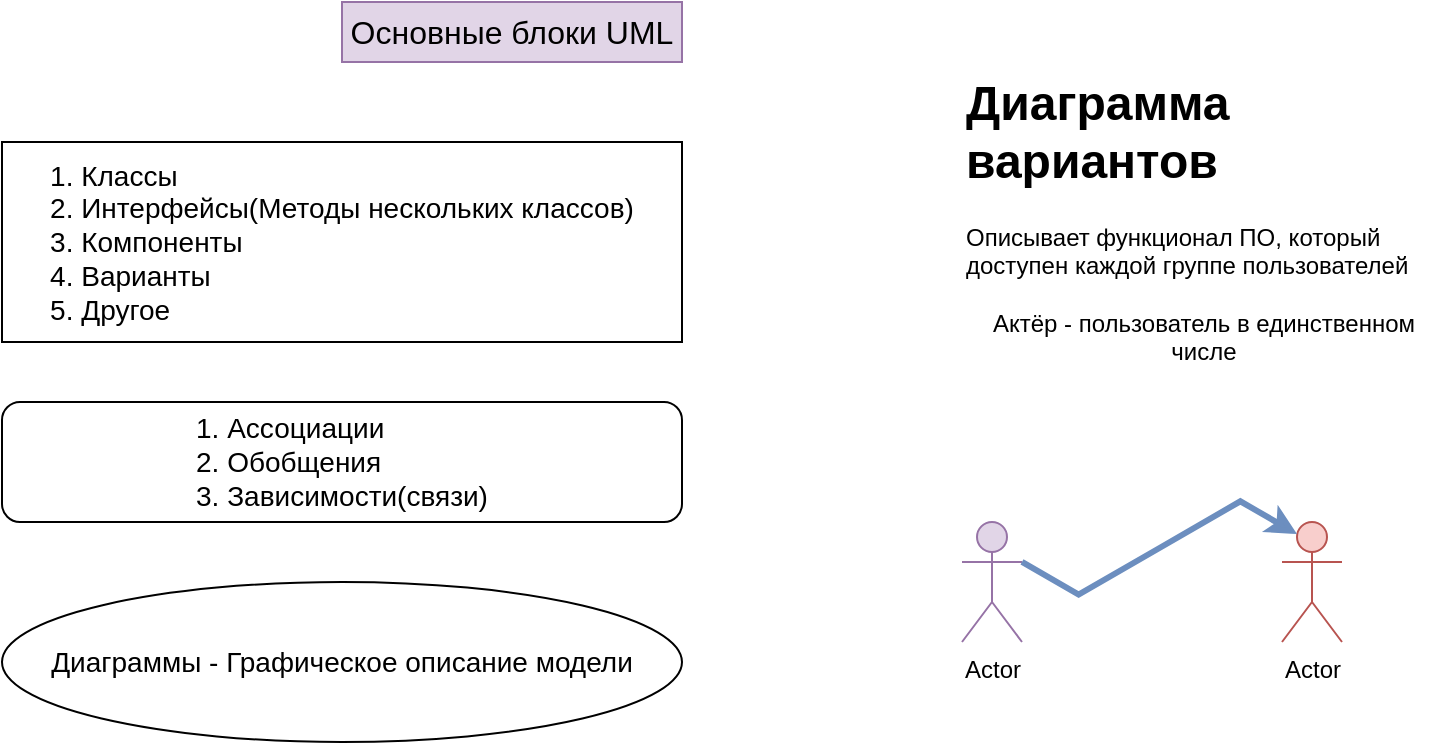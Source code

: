 <mxfile version="24.7.17">
  <diagram name="Страница — 1" id="eliHJ4r2KUV8rhnr4vHP">
    <mxGraphModel dx="1434" dy="761" grid="1" gridSize="10" guides="1" tooltips="1" connect="1" arrows="1" fold="1" page="1" pageScale="1" pageWidth="827" pageHeight="1169" math="0" shadow="0">
      <root>
        <mxCell id="0" />
        <mxCell id="1" parent="0" />
        <mxCell id="UC5uHJuQtY_euouK03KW-1" value="Основные блоки UML" style="text;html=1;align=center;verticalAlign=middle;whiteSpace=wrap;rounded=0;fontSize=16;fillColor=#e1d5e7;strokeColor=#9673a6;" vertex="1" parent="1">
          <mxGeometry x="210" y="50" width="170" height="30" as="geometry" />
        </mxCell>
        <mxCell id="UC5uHJuQtY_euouK03KW-4" value="&lt;div style=&quot;text-align: justify;&quot;&gt;&lt;span style=&quot;font-size: 14px; background-color: initial;&quot;&gt;1. Классы&lt;/span&gt;&lt;/div&gt;&lt;div style=&quot;text-align: justify; font-size: 14px;&quot;&gt;2. Интерфейсы(Методы нескольких классов)&lt;/div&gt;&lt;div style=&quot;text-align: justify; font-size: 14px;&quot;&gt;3. Компоненты&lt;/div&gt;&lt;div style=&quot;text-align: justify; font-size: 14px;&quot;&gt;4. Варианты&lt;/div&gt;&lt;div style=&quot;text-align: justify; font-size: 14px;&quot;&gt;5. Другое&lt;/div&gt;" style="rounded=0;whiteSpace=wrap;html=1;align=center;" vertex="1" parent="1">
          <mxGeometry x="40" y="120" width="340" height="100" as="geometry" />
        </mxCell>
        <mxCell id="UC5uHJuQtY_euouK03KW-6" value="&lt;div style=&quot;text-align: justify;&quot;&gt;&lt;span style=&quot;font-size: 14px; background-color: initial;&quot;&gt;1. Ассоциации&lt;/span&gt;&lt;/div&gt;&lt;div style=&quot;text-align: justify; font-size: 14px;&quot;&gt;&lt;font style=&quot;font-size: 14px;&quot;&gt;2. Обобщения&lt;/font&gt;&lt;/div&gt;&lt;div style=&quot;text-align: justify; font-size: 14px;&quot;&gt;&lt;font style=&quot;font-size: 14px;&quot;&gt;3. Зависимости(связи)&lt;/font&gt;&lt;/div&gt;" style="rounded=1;whiteSpace=wrap;html=1;align=center;" vertex="1" parent="1">
          <mxGeometry x="40" y="250" width="340" height="60" as="geometry" />
        </mxCell>
        <mxCell id="UC5uHJuQtY_euouK03KW-7" value="&lt;font style=&quot;font-size: 14px;&quot;&gt;Диаграммы - Графическое описание модели&lt;/font&gt;" style="ellipse;whiteSpace=wrap;html=1;align=center;" vertex="1" parent="1">
          <mxGeometry x="40" y="340" width="340" height="80" as="geometry" />
        </mxCell>
        <mxCell id="UC5uHJuQtY_euouK03KW-8" value="&lt;h1 style=&quot;margin-top: 0px;&quot;&gt;Диаграмма вариантов&lt;/h1&gt;&lt;div&gt;Описывает функционал ПО, который доступен каждой группе пользователей&lt;/div&gt;&lt;div&gt;&lt;br&gt;&lt;/div&gt;&lt;div style=&quot;text-align: center;&quot;&gt;Актёр - пользователь в единственном числе&lt;br&gt;&lt;/div&gt;" style="text;html=1;whiteSpace=wrap;overflow=hidden;rounded=0;" vertex="1" parent="1">
          <mxGeometry x="520" y="80" width="240" height="180" as="geometry" />
        </mxCell>
        <mxCell id="UC5uHJuQtY_euouK03KW-9" value="Actor" style="shape=umlActor;verticalLabelPosition=bottom;verticalAlign=top;html=1;fillColor=#e1d5e7;strokeColor=#9673a6;" vertex="1" parent="1">
          <mxGeometry x="520" y="310" width="30" height="60" as="geometry" />
        </mxCell>
        <mxCell id="UC5uHJuQtY_euouK03KW-10" value="Actor" style="shape=umlActor;verticalLabelPosition=bottom;verticalAlign=top;html=1;fillColor=#f8cecc;strokeColor=#b85450;" vertex="1" parent="1">
          <mxGeometry x="680" y="310" width="30" height="60" as="geometry" />
        </mxCell>
        <mxCell id="UC5uHJuQtY_euouK03KW-11" style="edgeStyle=isometricEdgeStyle;rounded=0;orthogonalLoop=1;jettySize=auto;html=1;exitX=1;exitY=0.333;exitDx=0;exitDy=0;exitPerimeter=0;entryX=0.25;entryY=0.1;entryDx=0;entryDy=0;entryPerimeter=0;strokeWidth=3;fillColor=#dae8fc;strokeColor=#6c8ebf;elbow=vertical;" edge="1" parent="1" source="UC5uHJuQtY_euouK03KW-9" target="UC5uHJuQtY_euouK03KW-10">
          <mxGeometry relative="1" as="geometry" />
        </mxCell>
      </root>
    </mxGraphModel>
  </diagram>
</mxfile>
